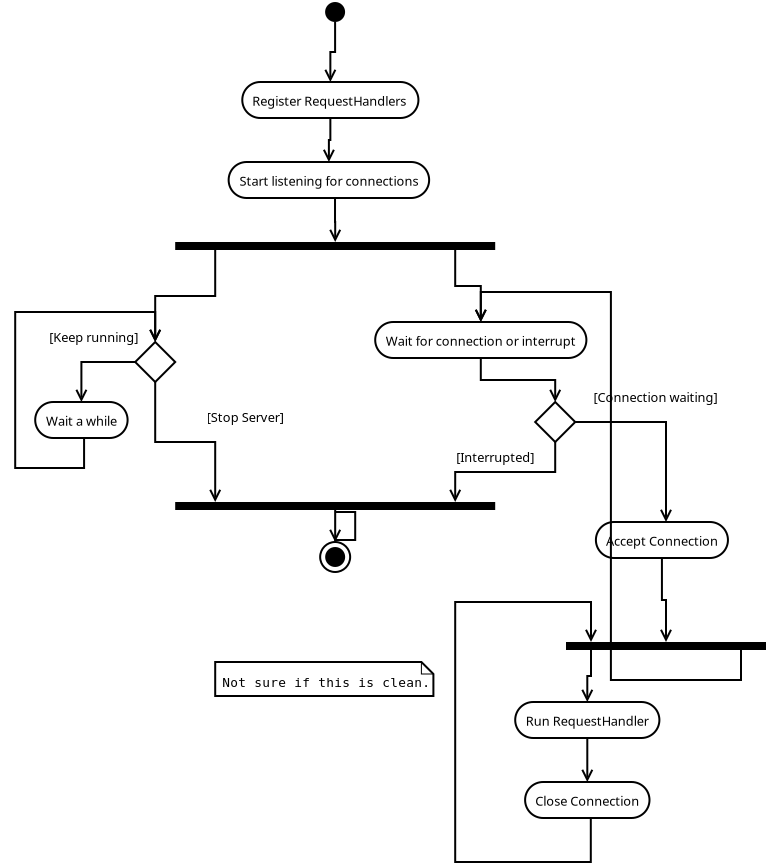 <?xml version="1.0" encoding="UTF-8"?>
<dia:diagram xmlns:dia="http://www.lysator.liu.se/~alla/dia/">
  <dia:layer name="Background" visible="true" active="true">
    <dia:object type="UML - Activity" version="0" id="O0">
      <dia:attribute name="obj_pos">
        <dia:point val="11.354,4"/>
      </dia:attribute>
      <dia:attribute name="obj_bb">
        <dia:rectangle val="11.304,3.95;20.701,5.85"/>
      </dia:attribute>
      <dia:attribute name="meta">
        <dia:composite type="dict"/>
      </dia:attribute>
      <dia:attribute name="elem_corner">
        <dia:point val="11.354,4"/>
      </dia:attribute>
      <dia:attribute name="elem_width">
        <dia:real val="9.297"/>
      </dia:attribute>
      <dia:attribute name="elem_height">
        <dia:real val="1.8"/>
      </dia:attribute>
      <dia:attribute name="line_colour">
        <dia:color val="#000000"/>
      </dia:attribute>
      <dia:attribute name="fill_colour">
        <dia:color val="#ffffff"/>
      </dia:attribute>
      <dia:attribute name="text">
        <dia:composite type="text">
          <dia:attribute name="string">
            <dia:string>#Register RequestHandlers#</dia:string>
          </dia:attribute>
          <dia:attribute name="font">
            <dia:font family="sans" style="0" name="Helvetica"/>
          </dia:attribute>
          <dia:attribute name="height">
            <dia:real val="0.8"/>
          </dia:attribute>
          <dia:attribute name="pos">
            <dia:point val="16.002,5.095"/>
          </dia:attribute>
          <dia:attribute name="color">
            <dia:color val="#000000"/>
          </dia:attribute>
          <dia:attribute name="alignment">
            <dia:enum val="1"/>
          </dia:attribute>
        </dia:composite>
      </dia:attribute>
    </dia:object>
    <dia:object type="UML - State Term" version="0" id="O1">
      <dia:attribute name="obj_pos">
        <dia:point val="15.495,0"/>
      </dia:attribute>
      <dia:attribute name="obj_bb">
        <dia:rectangle val="15.445,-0.05;16.545,1.05"/>
      </dia:attribute>
      <dia:attribute name="meta">
        <dia:composite type="dict"/>
      </dia:attribute>
      <dia:attribute name="elem_corner">
        <dia:point val="15.495,0"/>
      </dia:attribute>
      <dia:attribute name="elem_width">
        <dia:real val="1"/>
      </dia:attribute>
      <dia:attribute name="elem_height">
        <dia:real val="1"/>
      </dia:attribute>
      <dia:attribute name="line_colour">
        <dia:color val="#000000"/>
      </dia:attribute>
      <dia:attribute name="fill_colour">
        <dia:color val="#ffffff"/>
      </dia:attribute>
      <dia:attribute name="is_final">
        <dia:boolean val="false"/>
      </dia:attribute>
    </dia:object>
    <dia:object type="UML - Transition" version="2" id="O2">
      <dia:attribute name="obj_pos">
        <dia:point val="15.995,1"/>
      </dia:attribute>
      <dia:attribute name="obj_bb">
        <dia:rectangle val="15.249,0.4;16.502,4.05"/>
      </dia:attribute>
      <dia:attribute name="meta">
        <dia:composite type="dict"/>
      </dia:attribute>
      <dia:attribute name="orth_points">
        <dia:point val="15.995,1"/>
        <dia:point val="15.995,2.5"/>
        <dia:point val="16.002,2.5"/>
        <dia:point val="16.002,4"/>
      </dia:attribute>
      <dia:attribute name="orth_orient">
        <dia:enum val="1"/>
        <dia:enum val="0"/>
        <dia:enum val="1"/>
      </dia:attribute>
      <dia:attribute name="orth_autoroute">
        <dia:boolean val="true"/>
      </dia:attribute>
      <dia:attribute name="text_colour">
        <dia:color val="#000000"/>
      </dia:attribute>
      <dia:attribute name="line_colour">
        <dia:color val="#000000"/>
      </dia:attribute>
      <dia:attribute name="trigger">
        <dia:string>##</dia:string>
      </dia:attribute>
      <dia:attribute name="action">
        <dia:string>##</dia:string>
      </dia:attribute>
      <dia:attribute name="guard">
        <dia:string>##</dia:string>
      </dia:attribute>
      <dia:attribute name="trigger_text_pos">
        <dia:point val="15.499,1"/>
      </dia:attribute>
      <dia:attribute name="guard_text_pos">
        <dia:point val="15.499,2"/>
      </dia:attribute>
      <dia:attribute name="direction_inverted">
        <dia:boolean val="false"/>
      </dia:attribute>
      <dia:connections>
        <dia:connection handle="0" to="O1" connection="6"/>
        <dia:connection handle="1" to="O0" connection="1"/>
      </dia:connections>
    </dia:object>
    <dia:object type="UML - Activity" version="0" id="O3">
      <dia:attribute name="obj_pos">
        <dia:point val="10.672,8"/>
      </dia:attribute>
      <dia:attribute name="obj_bb">
        <dia:rectangle val="10.622,7.95;21.359,9.85"/>
      </dia:attribute>
      <dia:attribute name="meta">
        <dia:composite type="dict"/>
      </dia:attribute>
      <dia:attribute name="elem_corner">
        <dia:point val="10.672,8"/>
      </dia:attribute>
      <dia:attribute name="elem_width">
        <dia:real val="10.637"/>
      </dia:attribute>
      <dia:attribute name="elem_height">
        <dia:real val="1.8"/>
      </dia:attribute>
      <dia:attribute name="line_colour">
        <dia:color val="#000000"/>
      </dia:attribute>
      <dia:attribute name="fill_colour">
        <dia:color val="#ffffff"/>
      </dia:attribute>
      <dia:attribute name="text">
        <dia:composite type="text">
          <dia:attribute name="string">
            <dia:string>#Start listening for connections#</dia:string>
          </dia:attribute>
          <dia:attribute name="font">
            <dia:font family="sans" style="0" name="Helvetica"/>
          </dia:attribute>
          <dia:attribute name="height">
            <dia:real val="0.8"/>
          </dia:attribute>
          <dia:attribute name="pos">
            <dia:point val="15.991,9.095"/>
          </dia:attribute>
          <dia:attribute name="color">
            <dia:color val="#000000"/>
          </dia:attribute>
          <dia:attribute name="alignment">
            <dia:enum val="1"/>
          </dia:attribute>
        </dia:composite>
      </dia:attribute>
    </dia:object>
    <dia:object type="UML - Activity" version="0" id="O4">
      <dia:attribute name="obj_pos">
        <dia:point val="18,16"/>
      </dia:attribute>
      <dia:attribute name="obj_bb">
        <dia:rectangle val="17.95,15.95;29.14,17.85"/>
      </dia:attribute>
      <dia:attribute name="meta">
        <dia:composite type="dict"/>
      </dia:attribute>
      <dia:attribute name="elem_corner">
        <dia:point val="18,16"/>
      </dia:attribute>
      <dia:attribute name="elem_width">
        <dia:real val="11.09"/>
      </dia:attribute>
      <dia:attribute name="elem_height">
        <dia:real val="1.8"/>
      </dia:attribute>
      <dia:attribute name="line_colour">
        <dia:color val="#000000"/>
      </dia:attribute>
      <dia:attribute name="fill_colour">
        <dia:color val="#ffffff"/>
      </dia:attribute>
      <dia:attribute name="text">
        <dia:composite type="text">
          <dia:attribute name="string">
            <dia:string>#Wait for connection or interrupt#</dia:string>
          </dia:attribute>
          <dia:attribute name="font">
            <dia:font family="sans" style="0" name="Helvetica"/>
          </dia:attribute>
          <dia:attribute name="height">
            <dia:real val="0.8"/>
          </dia:attribute>
          <dia:attribute name="pos">
            <dia:point val="23.545,17.095"/>
          </dia:attribute>
          <dia:attribute name="color">
            <dia:color val="#000000"/>
          </dia:attribute>
          <dia:attribute name="alignment">
            <dia:enum val="1"/>
          </dia:attribute>
        </dia:composite>
      </dia:attribute>
    </dia:object>
    <dia:object type="UML - Fork" version="0" id="O5">
      <dia:attribute name="obj_pos">
        <dia:point val="8,12"/>
      </dia:attribute>
      <dia:attribute name="obj_bb">
        <dia:rectangle val="8,12;24,12.4"/>
      </dia:attribute>
      <dia:attribute name="meta">
        <dia:composite type="dict"/>
      </dia:attribute>
      <dia:attribute name="elem_corner">
        <dia:point val="8,12"/>
      </dia:attribute>
      <dia:attribute name="elem_width">
        <dia:real val="16"/>
      </dia:attribute>
      <dia:attribute name="elem_height">
        <dia:real val="0.4"/>
      </dia:attribute>
      <dia:attribute name="fill_colour">
        <dia:color val="#000000"/>
      </dia:attribute>
    </dia:object>
    <dia:object type="UML - Transition" version="2" id="O6">
      <dia:attribute name="obj_pos">
        <dia:point val="15.991,9.8"/>
      </dia:attribute>
      <dia:attribute name="obj_bb">
        <dia:rectangle val="15.086,8.9;16.5,12.05"/>
      </dia:attribute>
      <dia:attribute name="meta">
        <dia:composite type="dict"/>
      </dia:attribute>
      <dia:attribute name="orth_points">
        <dia:point val="15.991,9.8"/>
        <dia:point val="15.991,11"/>
        <dia:point val="16,11"/>
        <dia:point val="16,12"/>
      </dia:attribute>
      <dia:attribute name="orth_orient">
        <dia:enum val="1"/>
        <dia:enum val="0"/>
        <dia:enum val="1"/>
      </dia:attribute>
      <dia:attribute name="orth_autoroute">
        <dia:boolean val="false"/>
      </dia:attribute>
      <dia:attribute name="text_colour">
        <dia:color val="#000000"/>
      </dia:attribute>
      <dia:attribute name="line_colour">
        <dia:color val="#000000"/>
      </dia:attribute>
      <dia:attribute name="trigger">
        <dia:string>##</dia:string>
      </dia:attribute>
      <dia:attribute name="action">
        <dia:string>##</dia:string>
      </dia:attribute>
      <dia:attribute name="guard">
        <dia:string>##</dia:string>
      </dia:attribute>
      <dia:attribute name="trigger_text_pos">
        <dia:point val="15.495,9.5"/>
      </dia:attribute>
      <dia:attribute name="guard_text_pos">
        <dia:point val="15.336,11.1"/>
      </dia:attribute>
      <dia:attribute name="direction_inverted">
        <dia:boolean val="false"/>
      </dia:attribute>
      <dia:connections>
        <dia:connection handle="0" to="O3" connection="6"/>
        <dia:connection handle="1" to="O5" connection="1"/>
      </dia:connections>
    </dia:object>
    <dia:object type="UML - Branch" version="0" id="O7">
      <dia:attribute name="obj_pos">
        <dia:point val="6,17"/>
      </dia:attribute>
      <dia:attribute name="obj_bb">
        <dia:rectangle val="5.929,16.929;8.071,19.071"/>
      </dia:attribute>
      <dia:attribute name="meta">
        <dia:composite type="dict"/>
      </dia:attribute>
      <dia:attribute name="elem_corner">
        <dia:point val="6,17"/>
      </dia:attribute>
      <dia:attribute name="elem_width">
        <dia:real val="2"/>
      </dia:attribute>
      <dia:attribute name="elem_height">
        <dia:real val="2"/>
      </dia:attribute>
      <dia:attribute name="line_colour">
        <dia:color val="#000000"/>
      </dia:attribute>
      <dia:attribute name="fill_colour">
        <dia:color val="#ffffff"/>
      </dia:attribute>
    </dia:object>
    <dia:object type="UML - Transition" version="2" id="O8">
      <dia:attribute name="obj_pos">
        <dia:point val="10,12.4"/>
      </dia:attribute>
      <dia:attribute name="obj_bb">
        <dia:rectangle val="6.5,12.306;10.5,17.05"/>
      </dia:attribute>
      <dia:attribute name="meta">
        <dia:composite type="dict"/>
      </dia:attribute>
      <dia:attribute name="orth_points">
        <dia:point val="10,12.4"/>
        <dia:point val="10,14.406"/>
        <dia:point val="7,14.406"/>
        <dia:point val="7,17"/>
      </dia:attribute>
      <dia:attribute name="orth_orient">
        <dia:enum val="1"/>
        <dia:enum val="0"/>
        <dia:enum val="1"/>
      </dia:attribute>
      <dia:attribute name="orth_autoroute">
        <dia:boolean val="true"/>
      </dia:attribute>
      <dia:attribute name="text_colour">
        <dia:color val="#000000"/>
      </dia:attribute>
      <dia:attribute name="line_colour">
        <dia:color val="#000000"/>
      </dia:attribute>
      <dia:attribute name="trigger">
        <dia:string>##</dia:string>
      </dia:attribute>
      <dia:attribute name="action">
        <dia:string>##</dia:string>
      </dia:attribute>
      <dia:attribute name="guard">
        <dia:string>##</dia:string>
      </dia:attribute>
      <dia:attribute name="trigger_text_pos">
        <dia:point val="8,12.906"/>
      </dia:attribute>
      <dia:attribute name="guard_text_pos">
        <dia:point val="8,13.906"/>
      </dia:attribute>
      <dia:attribute name="direction_inverted">
        <dia:boolean val="false"/>
      </dia:attribute>
      <dia:connections>
        <dia:connection handle="0" to="O5" connection="3"/>
        <dia:connection handle="1" to="O7" connection="1"/>
      </dia:connections>
    </dia:object>
    <dia:object type="UML - Transition" version="2" id="O9">
      <dia:attribute name="obj_pos">
        <dia:point val="6,18"/>
      </dia:attribute>
      <dia:attribute name="obj_bb">
        <dia:rectangle val="1.623,16.4;6.378,20.05"/>
      </dia:attribute>
      <dia:attribute name="meta">
        <dia:composite type="dict"/>
      </dia:attribute>
      <dia:attribute name="orth_points">
        <dia:point val="6,18"/>
        <dia:point val="3.444,18"/>
        <dia:point val="3.444,20"/>
      </dia:attribute>
      <dia:attribute name="orth_orient">
        <dia:enum val="0"/>
        <dia:enum val="1"/>
      </dia:attribute>
      <dia:attribute name="orth_autoroute">
        <dia:boolean val="true"/>
      </dia:attribute>
      <dia:attribute name="text_colour">
        <dia:color val="#000000"/>
      </dia:attribute>
      <dia:attribute name="line_colour">
        <dia:color val="#000000"/>
      </dia:attribute>
      <dia:attribute name="trigger">
        <dia:string>##</dia:string>
      </dia:attribute>
      <dia:attribute name="action">
        <dia:string>##</dia:string>
      </dia:attribute>
      <dia:attribute name="guard">
        <dia:string>#Keep running#</dia:string>
      </dia:attribute>
      <dia:attribute name="trigger_text_pos">
        <dia:point val="4,17"/>
      </dia:attribute>
      <dia:attribute name="guard_text_pos">
        <dia:point val="4,17"/>
      </dia:attribute>
      <dia:attribute name="direction_inverted">
        <dia:boolean val="false"/>
      </dia:attribute>
      <dia:connections>
        <dia:connection handle="0" to="O7" connection="0"/>
        <dia:connection handle="1" to="O10" connection="1"/>
      </dia:connections>
    </dia:object>
    <dia:object type="UML - Activity" version="0" id="O10">
      <dia:attribute name="obj_pos">
        <dia:point val="1,20"/>
      </dia:attribute>
      <dia:attribute name="obj_bb">
        <dia:rectangle val="0.95,19.95;5.938,21.85"/>
      </dia:attribute>
      <dia:attribute name="meta">
        <dia:composite type="dict"/>
      </dia:attribute>
      <dia:attribute name="elem_corner">
        <dia:point val="1,20"/>
      </dia:attribute>
      <dia:attribute name="elem_width">
        <dia:real val="4.888"/>
      </dia:attribute>
      <dia:attribute name="elem_height">
        <dia:real val="1.8"/>
      </dia:attribute>
      <dia:attribute name="line_colour">
        <dia:color val="#000000"/>
      </dia:attribute>
      <dia:attribute name="fill_colour">
        <dia:color val="#ffffff"/>
      </dia:attribute>
      <dia:attribute name="text">
        <dia:composite type="text">
          <dia:attribute name="string">
            <dia:string>#Wait a while#</dia:string>
          </dia:attribute>
          <dia:attribute name="font">
            <dia:font family="sans" style="0" name="Helvetica"/>
          </dia:attribute>
          <dia:attribute name="height">
            <dia:real val="0.8"/>
          </dia:attribute>
          <dia:attribute name="pos">
            <dia:point val="3.444,21.095"/>
          </dia:attribute>
          <dia:attribute name="color">
            <dia:color val="#000000"/>
          </dia:attribute>
          <dia:attribute name="alignment">
            <dia:enum val="1"/>
          </dia:attribute>
        </dia:composite>
      </dia:attribute>
    </dia:object>
    <dia:object type="UML - Transition" version="2" id="O11">
      <dia:attribute name="obj_pos">
        <dia:point val="7,19"/>
      </dia:attribute>
      <dia:attribute name="obj_bb">
        <dia:rectangle val="6.5,18.95;13.631,25.05"/>
      </dia:attribute>
      <dia:attribute name="meta">
        <dia:composite type="dict"/>
      </dia:attribute>
      <dia:attribute name="orth_points">
        <dia:point val="7,19"/>
        <dia:point val="7,21.5"/>
        <dia:point val="10,21.5"/>
        <dia:point val="10,25"/>
      </dia:attribute>
      <dia:attribute name="orth_orient">
        <dia:enum val="1"/>
        <dia:enum val="0"/>
        <dia:enum val="1"/>
      </dia:attribute>
      <dia:attribute name="orth_autoroute">
        <dia:boolean val="true"/>
      </dia:attribute>
      <dia:attribute name="text_colour">
        <dia:color val="#000000"/>
      </dia:attribute>
      <dia:attribute name="line_colour">
        <dia:color val="#000000"/>
      </dia:attribute>
      <dia:attribute name="trigger">
        <dia:string>##</dia:string>
      </dia:attribute>
      <dia:attribute name="action">
        <dia:string>##</dia:string>
      </dia:attribute>
      <dia:attribute name="guard">
        <dia:string>#Stop Server#</dia:string>
      </dia:attribute>
      <dia:attribute name="trigger_text_pos">
        <dia:point val="8,20"/>
      </dia:attribute>
      <dia:attribute name="guard_text_pos">
        <dia:point val="11.5,20.5"/>
      </dia:attribute>
      <dia:attribute name="direction_inverted">
        <dia:boolean val="false"/>
      </dia:attribute>
      <dia:connections>
        <dia:connection handle="0" to="O7" connection="3"/>
        <dia:connection handle="1" to="O17" connection="0"/>
      </dia:connections>
    </dia:object>
    <dia:object type="UML - Transition" version="2" id="O12">
      <dia:attribute name="obj_pos">
        <dia:point val="3.444,21.8"/>
      </dia:attribute>
      <dia:attribute name="obj_bb">
        <dia:rectangle val="-0.75,15.45;7.5,23.35"/>
      </dia:attribute>
      <dia:attribute name="meta">
        <dia:composite type="dict"/>
      </dia:attribute>
      <dia:attribute name="orth_points">
        <dia:point val="3.444,21.8"/>
        <dia:point val="3.444,23.3"/>
        <dia:point val="0,23.3"/>
        <dia:point val="0,15.5"/>
        <dia:point val="7,15.5"/>
        <dia:point val="7,17"/>
      </dia:attribute>
      <dia:attribute name="orth_orient">
        <dia:enum val="1"/>
        <dia:enum val="0"/>
        <dia:enum val="1"/>
        <dia:enum val="0"/>
        <dia:enum val="1"/>
      </dia:attribute>
      <dia:attribute name="orth_autoroute">
        <dia:boolean val="false"/>
      </dia:attribute>
      <dia:attribute name="text_colour">
        <dia:color val="#000000"/>
      </dia:attribute>
      <dia:attribute name="line_colour">
        <dia:color val="#000000"/>
      </dia:attribute>
      <dia:attribute name="trigger">
        <dia:string>##</dia:string>
      </dia:attribute>
      <dia:attribute name="action">
        <dia:string>##</dia:string>
      </dia:attribute>
      <dia:attribute name="guard">
        <dia:string>##</dia:string>
      </dia:attribute>
      <dia:attribute name="trigger_text_pos">
        <dia:point val="-0.5,17.9"/>
      </dia:attribute>
      <dia:attribute name="guard_text_pos">
        <dia:point val="-0.5,18.9"/>
      </dia:attribute>
      <dia:attribute name="direction_inverted">
        <dia:boolean val="false"/>
      </dia:attribute>
      <dia:connections>
        <dia:connection handle="0" to="O10" connection="6"/>
        <dia:connection handle="1" to="O7" connection="1"/>
      </dia:connections>
    </dia:object>
    <dia:object type="UML - Transition" version="2" id="O13">
      <dia:attribute name="obj_pos">
        <dia:point val="22,12.4"/>
      </dia:attribute>
      <dia:attribute name="obj_bb">
        <dia:rectangle val="21.5,12.35;24.045,16.05"/>
      </dia:attribute>
      <dia:attribute name="meta">
        <dia:composite type="dict"/>
      </dia:attribute>
      <dia:attribute name="orth_points">
        <dia:point val="22,12.4"/>
        <dia:point val="22,14.477"/>
        <dia:point val="23.545,14.477"/>
        <dia:point val="23.545,16"/>
      </dia:attribute>
      <dia:attribute name="orth_orient">
        <dia:enum val="1"/>
        <dia:enum val="0"/>
        <dia:enum val="1"/>
      </dia:attribute>
      <dia:attribute name="orth_autoroute">
        <dia:boolean val="true"/>
      </dia:attribute>
      <dia:attribute name="text_colour">
        <dia:color val="#000000"/>
      </dia:attribute>
      <dia:attribute name="line_colour">
        <dia:color val="#000000"/>
      </dia:attribute>
      <dia:attribute name="trigger">
        <dia:string>##</dia:string>
      </dia:attribute>
      <dia:attribute name="action">
        <dia:string>##</dia:string>
      </dia:attribute>
      <dia:attribute name="guard">
        <dia:string>##</dia:string>
      </dia:attribute>
      <dia:attribute name="trigger_text_pos">
        <dia:point val="22.273,12.977"/>
      </dia:attribute>
      <dia:attribute name="guard_text_pos">
        <dia:point val="22.273,13.977"/>
      </dia:attribute>
      <dia:attribute name="direction_inverted">
        <dia:boolean val="false"/>
      </dia:attribute>
      <dia:connections>
        <dia:connection handle="0" to="O5" connection="5"/>
        <dia:connection handle="1" to="O4" connection="1"/>
      </dia:connections>
    </dia:object>
    <dia:object type="UML - Branch" version="0" id="O14">
      <dia:attribute name="obj_pos">
        <dia:point val="26,20"/>
      </dia:attribute>
      <dia:attribute name="obj_bb">
        <dia:rectangle val="25.929,19.929;28.071,22.071"/>
      </dia:attribute>
      <dia:attribute name="meta">
        <dia:composite type="dict"/>
      </dia:attribute>
      <dia:attribute name="elem_corner">
        <dia:point val="26,20"/>
      </dia:attribute>
      <dia:attribute name="elem_width">
        <dia:real val="2"/>
      </dia:attribute>
      <dia:attribute name="elem_height">
        <dia:real val="2"/>
      </dia:attribute>
      <dia:attribute name="line_colour">
        <dia:color val="#000000"/>
      </dia:attribute>
      <dia:attribute name="fill_colour">
        <dia:color val="#ffffff"/>
      </dia:attribute>
    </dia:object>
    <dia:object type="UML - Transition" version="2" id="O15">
      <dia:attribute name="obj_pos">
        <dia:point val="23.545,17.8"/>
      </dia:attribute>
      <dia:attribute name="obj_bb">
        <dia:rectangle val="23.045,16.8;27.5,20.05"/>
      </dia:attribute>
      <dia:attribute name="meta">
        <dia:composite type="dict"/>
      </dia:attribute>
      <dia:attribute name="orth_points">
        <dia:point val="23.545,17.8"/>
        <dia:point val="23.545,18.9"/>
        <dia:point val="27,18.9"/>
        <dia:point val="27,20"/>
      </dia:attribute>
      <dia:attribute name="orth_orient">
        <dia:enum val="1"/>
        <dia:enum val="0"/>
        <dia:enum val="1"/>
      </dia:attribute>
      <dia:attribute name="orth_autoroute">
        <dia:boolean val="true"/>
      </dia:attribute>
      <dia:attribute name="text_colour">
        <dia:color val="#000000"/>
      </dia:attribute>
      <dia:attribute name="line_colour">
        <dia:color val="#000000"/>
      </dia:attribute>
      <dia:attribute name="trigger">
        <dia:string>##</dia:string>
      </dia:attribute>
      <dia:attribute name="action">
        <dia:string>##</dia:string>
      </dia:attribute>
      <dia:attribute name="guard">
        <dia:string>##</dia:string>
      </dia:attribute>
      <dia:attribute name="trigger_text_pos">
        <dia:point val="24.773,17.4"/>
      </dia:attribute>
      <dia:attribute name="guard_text_pos">
        <dia:point val="24.773,18.4"/>
      </dia:attribute>
      <dia:attribute name="direction_inverted">
        <dia:boolean val="false"/>
      </dia:attribute>
      <dia:connections>
        <dia:connection handle="0" to="O4" connection="6"/>
        <dia:connection handle="1" to="O14" connection="1"/>
      </dia:connections>
    </dia:object>
    <dia:object type="UML - State Term" version="0" id="O16">
      <dia:attribute name="obj_pos">
        <dia:point val="15.248,27"/>
      </dia:attribute>
      <dia:attribute name="obj_bb">
        <dia:rectangle val="15.197,26.95;16.797,28.55"/>
      </dia:attribute>
      <dia:attribute name="meta">
        <dia:composite type="dict"/>
      </dia:attribute>
      <dia:attribute name="elem_corner">
        <dia:point val="15.248,27"/>
      </dia:attribute>
      <dia:attribute name="elem_width">
        <dia:real val="1.5"/>
      </dia:attribute>
      <dia:attribute name="elem_height">
        <dia:real val="1.5"/>
      </dia:attribute>
      <dia:attribute name="line_colour">
        <dia:color val="#000000"/>
      </dia:attribute>
      <dia:attribute name="fill_colour">
        <dia:color val="#ffffff"/>
      </dia:attribute>
      <dia:attribute name="is_final">
        <dia:boolean val="true"/>
      </dia:attribute>
    </dia:object>
    <dia:object type="UML - Fork" version="0" id="O17">
      <dia:attribute name="obj_pos">
        <dia:point val="8,25"/>
      </dia:attribute>
      <dia:attribute name="obj_bb">
        <dia:rectangle val="8,25;24,25.4"/>
      </dia:attribute>
      <dia:attribute name="meta">
        <dia:composite type="dict"/>
      </dia:attribute>
      <dia:attribute name="elem_corner">
        <dia:point val="8,25"/>
      </dia:attribute>
      <dia:attribute name="elem_width">
        <dia:real val="16"/>
      </dia:attribute>
      <dia:attribute name="elem_height">
        <dia:real val="0.4"/>
      </dia:attribute>
      <dia:attribute name="fill_colour">
        <dia:color val="#000000"/>
      </dia:attribute>
    </dia:object>
    <dia:object type="UML - Transition" version="2" id="O18">
      <dia:attribute name="obj_pos">
        <dia:point val="16,25.4"/>
      </dia:attribute>
      <dia:attribute name="obj_bb">
        <dia:rectangle val="15.249,23.408;16.5,27.05"/>
      </dia:attribute>
      <dia:attribute name="meta">
        <dia:composite type="dict"/>
      </dia:attribute>
      <dia:attribute name="orth_points">
        <dia:point val="16,25.4"/>
        <dia:point val="16,25.508"/>
        <dia:point val="15.998,25.508"/>
        <dia:point val="15.998,27"/>
      </dia:attribute>
      <dia:attribute name="orth_orient">
        <dia:enum val="1"/>
        <dia:enum val="0"/>
        <dia:enum val="1"/>
      </dia:attribute>
      <dia:attribute name="orth_autoroute">
        <dia:boolean val="true"/>
      </dia:attribute>
      <dia:attribute name="text_colour">
        <dia:color val="#000000"/>
      </dia:attribute>
      <dia:attribute name="line_colour">
        <dia:color val="#000000"/>
      </dia:attribute>
      <dia:attribute name="trigger">
        <dia:string>##</dia:string>
      </dia:attribute>
      <dia:attribute name="action">
        <dia:string>##</dia:string>
      </dia:attribute>
      <dia:attribute name="guard">
        <dia:string>##</dia:string>
      </dia:attribute>
      <dia:attribute name="trigger_text_pos">
        <dia:point val="15.499,24.008"/>
      </dia:attribute>
      <dia:attribute name="guard_text_pos">
        <dia:point val="15.499,25.008"/>
      </dia:attribute>
      <dia:attribute name="direction_inverted">
        <dia:boolean val="false"/>
      </dia:attribute>
      <dia:connections>
        <dia:connection handle="0" to="O17" connection="4"/>
        <dia:connection handle="1" to="O16" connection="1"/>
      </dia:connections>
    </dia:object>
    <dia:object type="UML - Transition" version="2" id="O19">
      <dia:attribute name="obj_pos">
        <dia:point val="27,22"/>
      </dia:attribute>
      <dia:attribute name="obj_bb">
        <dia:rectangle val="21.5,21.4;27.5,25.05"/>
      </dia:attribute>
      <dia:attribute name="meta">
        <dia:composite type="dict"/>
      </dia:attribute>
      <dia:attribute name="orth_points">
        <dia:point val="27,22"/>
        <dia:point val="27,23.5"/>
        <dia:point val="22,23.5"/>
        <dia:point val="22,25"/>
      </dia:attribute>
      <dia:attribute name="orth_orient">
        <dia:enum val="1"/>
        <dia:enum val="0"/>
        <dia:enum val="1"/>
      </dia:attribute>
      <dia:attribute name="orth_autoroute">
        <dia:boolean val="true"/>
      </dia:attribute>
      <dia:attribute name="text_colour">
        <dia:color val="#000000"/>
      </dia:attribute>
      <dia:attribute name="line_colour">
        <dia:color val="#000000"/>
      </dia:attribute>
      <dia:attribute name="trigger">
        <dia:string>##</dia:string>
      </dia:attribute>
      <dia:attribute name="action">
        <dia:string>##</dia:string>
      </dia:attribute>
      <dia:attribute name="guard">
        <dia:string>#Interrupted#</dia:string>
      </dia:attribute>
      <dia:attribute name="trigger_text_pos">
        <dia:point val="24,22"/>
      </dia:attribute>
      <dia:attribute name="guard_text_pos">
        <dia:point val="24,23"/>
      </dia:attribute>
      <dia:attribute name="direction_inverted">
        <dia:boolean val="false"/>
      </dia:attribute>
      <dia:connections>
        <dia:connection handle="0" to="O14" connection="3"/>
        <dia:connection handle="1" to="O17" connection="2"/>
      </dia:connections>
    </dia:object>
    <dia:object type="UML - Fork" version="0" id="O20">
      <dia:attribute name="obj_pos">
        <dia:point val="27.54,32"/>
      </dia:attribute>
      <dia:attribute name="obj_bb">
        <dia:rectangle val="27.54,32;37.54,32.4"/>
      </dia:attribute>
      <dia:attribute name="meta">
        <dia:composite type="dict"/>
      </dia:attribute>
      <dia:attribute name="elem_corner">
        <dia:point val="27.54,32"/>
      </dia:attribute>
      <dia:attribute name="elem_width">
        <dia:real val="10"/>
      </dia:attribute>
      <dia:attribute name="elem_height">
        <dia:real val="0.4"/>
      </dia:attribute>
      <dia:attribute name="fill_colour">
        <dia:color val="#000000"/>
      </dia:attribute>
    </dia:object>
    <dia:object type="UML - Transition" version="2" id="O21">
      <dia:attribute name="obj_pos">
        <dia:point val="28,21"/>
      </dia:attribute>
      <dia:attribute name="obj_bb">
        <dia:rectangle val="27.95,18.9;35.346,26.05"/>
      </dia:attribute>
      <dia:attribute name="meta">
        <dia:composite type="dict"/>
      </dia:attribute>
      <dia:attribute name="orth_points">
        <dia:point val="28,21"/>
        <dia:point val="32.54,21"/>
        <dia:point val="32.54,26"/>
      </dia:attribute>
      <dia:attribute name="orth_orient">
        <dia:enum val="0"/>
        <dia:enum val="1"/>
      </dia:attribute>
      <dia:attribute name="orth_autoroute">
        <dia:boolean val="false"/>
      </dia:attribute>
      <dia:attribute name="text_colour">
        <dia:color val="#000000"/>
      </dia:attribute>
      <dia:attribute name="line_colour">
        <dia:color val="#000000"/>
      </dia:attribute>
      <dia:attribute name="trigger">
        <dia:string>##</dia:string>
      </dia:attribute>
      <dia:attribute name="action">
        <dia:string>##</dia:string>
      </dia:attribute>
      <dia:attribute name="guard">
        <dia:string>#Connection waiting#</dia:string>
      </dia:attribute>
      <dia:attribute name="trigger_text_pos">
        <dia:point val="31.27,19.5"/>
      </dia:attribute>
      <dia:attribute name="guard_text_pos">
        <dia:point val="32.018,20"/>
      </dia:attribute>
      <dia:attribute name="direction_inverted">
        <dia:boolean val="false"/>
      </dia:attribute>
      <dia:connections>
        <dia:connection handle="0" to="O14" connection="2"/>
        <dia:connection handle="1" to="O23" connection="1"/>
      </dia:connections>
    </dia:object>
    <dia:object type="UML - Transition" version="2" id="O22">
      <dia:attribute name="obj_pos">
        <dia:point val="16.002,5.8"/>
      </dia:attribute>
      <dia:attribute name="obj_bb">
        <dia:rectangle val="15.246,4.8;16.502,8.05"/>
      </dia:attribute>
      <dia:attribute name="meta">
        <dia:composite type="dict"/>
      </dia:attribute>
      <dia:attribute name="orth_points">
        <dia:point val="16.002,5.8"/>
        <dia:point val="16.002,6.9"/>
        <dia:point val="15.991,6.9"/>
        <dia:point val="15.991,8"/>
      </dia:attribute>
      <dia:attribute name="orth_orient">
        <dia:enum val="1"/>
        <dia:enum val="0"/>
        <dia:enum val="1"/>
      </dia:attribute>
      <dia:attribute name="orth_autoroute">
        <dia:boolean val="true"/>
      </dia:attribute>
      <dia:attribute name="text_colour">
        <dia:color val="#000000"/>
      </dia:attribute>
      <dia:attribute name="line_colour">
        <dia:color val="#000000"/>
      </dia:attribute>
      <dia:attribute name="trigger">
        <dia:string>##</dia:string>
      </dia:attribute>
      <dia:attribute name="action">
        <dia:string>##</dia:string>
      </dia:attribute>
      <dia:attribute name="guard">
        <dia:string>##</dia:string>
      </dia:attribute>
      <dia:attribute name="trigger_text_pos">
        <dia:point val="15.496,5.4"/>
      </dia:attribute>
      <dia:attribute name="guard_text_pos">
        <dia:point val="15.496,6.4"/>
      </dia:attribute>
      <dia:attribute name="direction_inverted">
        <dia:boolean val="false"/>
      </dia:attribute>
      <dia:connections>
        <dia:connection handle="0" to="O0" connection="6"/>
        <dia:connection handle="1" to="O3" connection="1"/>
      </dia:connections>
    </dia:object>
    <dia:object type="UML - Activity" version="0" id="O23">
      <dia:attribute name="obj_pos">
        <dia:point val="29.035,26"/>
      </dia:attribute>
      <dia:attribute name="obj_bb">
        <dia:rectangle val="28.985,25.95;36.095,27.85"/>
      </dia:attribute>
      <dia:attribute name="meta">
        <dia:composite type="dict"/>
      </dia:attribute>
      <dia:attribute name="elem_corner">
        <dia:point val="29.035,26"/>
      </dia:attribute>
      <dia:attribute name="elem_width">
        <dia:real val="7.01"/>
      </dia:attribute>
      <dia:attribute name="elem_height">
        <dia:real val="1.8"/>
      </dia:attribute>
      <dia:attribute name="line_colour">
        <dia:color val="#000000"/>
      </dia:attribute>
      <dia:attribute name="fill_colour">
        <dia:color val="#ffffff"/>
      </dia:attribute>
      <dia:attribute name="text">
        <dia:composite type="text">
          <dia:attribute name="string">
            <dia:string>#Accept Connection#</dia:string>
          </dia:attribute>
          <dia:attribute name="font">
            <dia:font family="sans" style="0" name="Helvetica"/>
          </dia:attribute>
          <dia:attribute name="height">
            <dia:real val="0.8"/>
          </dia:attribute>
          <dia:attribute name="pos">
            <dia:point val="32.54,27.095"/>
          </dia:attribute>
          <dia:attribute name="color">
            <dia:color val="#000000"/>
          </dia:attribute>
          <dia:attribute name="alignment">
            <dia:enum val="1"/>
          </dia:attribute>
        </dia:composite>
      </dia:attribute>
    </dia:object>
    <dia:object type="UML - Transition" version="2" id="O24">
      <dia:attribute name="obj_pos">
        <dia:point val="32.54,27.8"/>
      </dia:attribute>
      <dia:attribute name="obj_bb">
        <dia:rectangle val="31.79,27.75;33.04,32.05"/>
      </dia:attribute>
      <dia:attribute name="meta">
        <dia:composite type="dict"/>
      </dia:attribute>
      <dia:attribute name="orth_points">
        <dia:point val="32.54,27.8"/>
        <dia:point val="32.54,29.9"/>
        <dia:point val="32.54,29.9"/>
        <dia:point val="32.54,32"/>
      </dia:attribute>
      <dia:attribute name="orth_orient">
        <dia:enum val="1"/>
        <dia:enum val="0"/>
        <dia:enum val="1"/>
      </dia:attribute>
      <dia:attribute name="orth_autoroute">
        <dia:boolean val="true"/>
      </dia:attribute>
      <dia:attribute name="text_colour">
        <dia:color val="#000000"/>
      </dia:attribute>
      <dia:attribute name="line_colour">
        <dia:color val="#000000"/>
      </dia:attribute>
      <dia:attribute name="trigger">
        <dia:string>##</dia:string>
      </dia:attribute>
      <dia:attribute name="action">
        <dia:string>##</dia:string>
      </dia:attribute>
      <dia:attribute name="guard">
        <dia:string>##</dia:string>
      </dia:attribute>
      <dia:attribute name="trigger_text_pos">
        <dia:point val="32.04,28.4"/>
      </dia:attribute>
      <dia:attribute name="guard_text_pos">
        <dia:point val="32.04,29.4"/>
      </dia:attribute>
      <dia:attribute name="direction_inverted">
        <dia:boolean val="false"/>
      </dia:attribute>
      <dia:connections>
        <dia:connection handle="0" to="O23" connection="6"/>
        <dia:connection handle="1" to="O20" connection="1"/>
      </dia:connections>
    </dia:object>
    <dia:object type="UML - Transition" version="2" id="O25">
      <dia:attribute name="obj_pos">
        <dia:point val="36.29,32.4"/>
      </dia:attribute>
      <dia:attribute name="obj_bb">
        <dia:rectangle val="23.045,13.95;41.05,33.442"/>
      </dia:attribute>
      <dia:attribute name="meta">
        <dia:composite type="dict"/>
      </dia:attribute>
      <dia:attribute name="orth_points">
        <dia:point val="36.29,32.4"/>
        <dia:point val="36.29,33.392"/>
        <dia:point val="41,33.392"/>
        <dia:point val="41,14"/>
        <dia:point val="23.545,14"/>
        <dia:point val="23.545,16"/>
      </dia:attribute>
      <dia:attribute name="orth_orient">
        <dia:enum val="1"/>
        <dia:enum val="0"/>
        <dia:enum val="1"/>
        <dia:enum val="0"/>
        <dia:enum val="1"/>
      </dia:attribute>
      <dia:attribute name="orth_autoroute">
        <dia:boolean val="true"/>
      </dia:attribute>
      <dia:attribute name="text_colour">
        <dia:color val="#000000"/>
      </dia:attribute>
      <dia:attribute name="line_colour">
        <dia:color val="#000000"/>
      </dia:attribute>
      <dia:attribute name="trigger">
        <dia:string>##</dia:string>
      </dia:attribute>
      <dia:attribute name="action">
        <dia:string>##</dia:string>
      </dia:attribute>
      <dia:attribute name="guard">
        <dia:string>##</dia:string>
      </dia:attribute>
      <dia:attribute name="trigger_text_pos">
        <dia:point val="38.375,31.892"/>
      </dia:attribute>
      <dia:attribute name="guard_text_pos">
        <dia:point val="38.375,32.892"/>
      </dia:attribute>
      <dia:attribute name="direction_inverted">
        <dia:boolean val="false"/>
      </dia:attribute>
      <dia:connections>
        <dia:connection handle="0" to="O20" connection="5"/>
        <dia:connection handle="1" to="O4" connection="1"/>
      </dia:connections>
    </dia:object>
    <dia:object type="UML - Activity" version="0" id="O26">
      <dia:attribute name="obj_pos">
        <dia:point val="25,35"/>
      </dia:attribute>
      <dia:attribute name="obj_bb">
        <dia:rectangle val="24.95,34.95;32.605,36.85"/>
      </dia:attribute>
      <dia:attribute name="meta">
        <dia:composite type="dict"/>
      </dia:attribute>
      <dia:attribute name="elem_corner">
        <dia:point val="25,35"/>
      </dia:attribute>
      <dia:attribute name="elem_width">
        <dia:real val="7.555"/>
      </dia:attribute>
      <dia:attribute name="elem_height">
        <dia:real val="1.8"/>
      </dia:attribute>
      <dia:attribute name="line_colour">
        <dia:color val="#000000"/>
      </dia:attribute>
      <dia:attribute name="fill_colour">
        <dia:color val="#ffffff"/>
      </dia:attribute>
      <dia:attribute name="text">
        <dia:composite type="text">
          <dia:attribute name="string">
            <dia:string>#Run RequestHandler#</dia:string>
          </dia:attribute>
          <dia:attribute name="font">
            <dia:font family="sans" style="0" name="Helvetica"/>
          </dia:attribute>
          <dia:attribute name="height">
            <dia:real val="0.8"/>
          </dia:attribute>
          <dia:attribute name="pos">
            <dia:point val="28.777,36.095"/>
          </dia:attribute>
          <dia:attribute name="color">
            <dia:color val="#000000"/>
          </dia:attribute>
          <dia:attribute name="alignment">
            <dia:enum val="1"/>
          </dia:attribute>
        </dia:composite>
      </dia:attribute>
    </dia:object>
    <dia:object type="UML - Transition" version="2" id="O27">
      <dia:attribute name="obj_pos">
        <dia:point val="28.79,32.4"/>
      </dia:attribute>
      <dia:attribute name="obj_bb">
        <dia:rectangle val="28.034,31.292;29.29,35.05"/>
      </dia:attribute>
      <dia:attribute name="meta">
        <dia:composite type="dict"/>
      </dia:attribute>
      <dia:attribute name="orth_points">
        <dia:point val="28.79,32.4"/>
        <dia:point val="28.79,33.392"/>
        <dia:point val="28.777,33.392"/>
        <dia:point val="28.777,35"/>
      </dia:attribute>
      <dia:attribute name="orth_orient">
        <dia:enum val="1"/>
        <dia:enum val="0"/>
        <dia:enum val="1"/>
      </dia:attribute>
      <dia:attribute name="orth_autoroute">
        <dia:boolean val="true"/>
      </dia:attribute>
      <dia:attribute name="text_colour">
        <dia:color val="#000000"/>
      </dia:attribute>
      <dia:attribute name="line_colour">
        <dia:color val="#000000"/>
      </dia:attribute>
      <dia:attribute name="trigger">
        <dia:string>##</dia:string>
      </dia:attribute>
      <dia:attribute name="action">
        <dia:string>##</dia:string>
      </dia:attribute>
      <dia:attribute name="guard">
        <dia:string>##</dia:string>
      </dia:attribute>
      <dia:attribute name="trigger_text_pos">
        <dia:point val="28.284,31.892"/>
      </dia:attribute>
      <dia:attribute name="guard_text_pos">
        <dia:point val="28.284,32.892"/>
      </dia:attribute>
      <dia:attribute name="direction_inverted">
        <dia:boolean val="false"/>
      </dia:attribute>
      <dia:connections>
        <dia:connection handle="0" to="O20" connection="3"/>
        <dia:connection handle="1" to="O26" connection="1"/>
      </dia:connections>
    </dia:object>
    <dia:object type="UML - Transition" version="2" id="O28">
      <dia:attribute name="obj_pos">
        <dia:point val="28.78,40.8"/>
      </dia:attribute>
      <dia:attribute name="obj_bb">
        <dia:rectangle val="21.95,29.95;29.29,43.05"/>
      </dia:attribute>
      <dia:attribute name="meta">
        <dia:composite type="dict"/>
      </dia:attribute>
      <dia:attribute name="orth_points">
        <dia:point val="28.78,40.8"/>
        <dia:point val="28.78,43"/>
        <dia:point val="22,43"/>
        <dia:point val="22,30"/>
        <dia:point val="28.79,30"/>
        <dia:point val="28.79,32"/>
      </dia:attribute>
      <dia:attribute name="orth_orient">
        <dia:enum val="1"/>
        <dia:enum val="0"/>
        <dia:enum val="1"/>
        <dia:enum val="0"/>
        <dia:enum val="1"/>
      </dia:attribute>
      <dia:attribute name="orth_autoroute">
        <dia:boolean val="false"/>
      </dia:attribute>
      <dia:attribute name="text_colour">
        <dia:color val="#000000"/>
      </dia:attribute>
      <dia:attribute name="line_colour">
        <dia:color val="#000000"/>
      </dia:attribute>
      <dia:attribute name="trigger">
        <dia:string>##</dia:string>
      </dia:attribute>
      <dia:attribute name="action">
        <dia:string>##</dia:string>
      </dia:attribute>
      <dia:attribute name="guard">
        <dia:string>##</dia:string>
      </dia:attribute>
      <dia:attribute name="trigger_text_pos">
        <dia:point val="25.889,39.65"/>
      </dia:attribute>
      <dia:attribute name="guard_text_pos">
        <dia:point val="26,40.35"/>
      </dia:attribute>
      <dia:attribute name="direction_inverted">
        <dia:boolean val="false"/>
      </dia:attribute>
      <dia:connections>
        <dia:connection handle="0" to="O30" connection="6"/>
        <dia:connection handle="1" to="O20" connection="0"/>
      </dia:connections>
    </dia:object>
    <dia:object type="UML - Note" version="0" id="O29">
      <dia:attribute name="obj_pos">
        <dia:point val="10,33"/>
      </dia:attribute>
      <dia:attribute name="obj_bb">
        <dia:rectangle val="9.95,32.95;20.96,34.75"/>
      </dia:attribute>
      <dia:attribute name="meta">
        <dia:composite type="dict"/>
      </dia:attribute>
      <dia:attribute name="elem_corner">
        <dia:point val="10,33"/>
      </dia:attribute>
      <dia:attribute name="elem_width">
        <dia:real val="10.91"/>
      </dia:attribute>
      <dia:attribute name="elem_height">
        <dia:real val="1.7"/>
      </dia:attribute>
      <dia:attribute name="line_width">
        <dia:real val="0.1"/>
      </dia:attribute>
      <dia:attribute name="line_colour">
        <dia:color val="#000000"/>
      </dia:attribute>
      <dia:attribute name="fill_colour">
        <dia:color val="#ffffff"/>
      </dia:attribute>
      <dia:attribute name="text">
        <dia:composite type="text">
          <dia:attribute name="string">
            <dia:string>#Not sure if this is clean.#</dia:string>
          </dia:attribute>
          <dia:attribute name="font">
            <dia:font family="monospace" style="0" name="Courier"/>
          </dia:attribute>
          <dia:attribute name="height">
            <dia:real val="0.8"/>
          </dia:attribute>
          <dia:attribute name="pos">
            <dia:point val="10.35,34.245"/>
          </dia:attribute>
          <dia:attribute name="color">
            <dia:color val="#000000"/>
          </dia:attribute>
          <dia:attribute name="alignment">
            <dia:enum val="0"/>
          </dia:attribute>
        </dia:composite>
      </dia:attribute>
    </dia:object>
    <dia:object type="UML - Activity" version="0" id="O30">
      <dia:attribute name="obj_pos">
        <dia:point val="25.495,39"/>
      </dia:attribute>
      <dia:attribute name="obj_bb">
        <dia:rectangle val="25.445,38.95;32.115,40.85"/>
      </dia:attribute>
      <dia:attribute name="meta">
        <dia:composite type="dict"/>
      </dia:attribute>
      <dia:attribute name="elem_corner">
        <dia:point val="25.495,39"/>
      </dia:attribute>
      <dia:attribute name="elem_width">
        <dia:real val="6.57"/>
      </dia:attribute>
      <dia:attribute name="elem_height">
        <dia:real val="1.8"/>
      </dia:attribute>
      <dia:attribute name="line_colour">
        <dia:color val="#000000"/>
      </dia:attribute>
      <dia:attribute name="fill_colour">
        <dia:color val="#ffffff"/>
      </dia:attribute>
      <dia:attribute name="text">
        <dia:composite type="text">
          <dia:attribute name="string">
            <dia:string>#Close Connection#</dia:string>
          </dia:attribute>
          <dia:attribute name="font">
            <dia:font family="sans" style="0" name="Helvetica"/>
          </dia:attribute>
          <dia:attribute name="height">
            <dia:real val="0.8"/>
          </dia:attribute>
          <dia:attribute name="pos">
            <dia:point val="28.78,40.095"/>
          </dia:attribute>
          <dia:attribute name="color">
            <dia:color val="#000000"/>
          </dia:attribute>
          <dia:attribute name="alignment">
            <dia:enum val="1"/>
          </dia:attribute>
        </dia:composite>
      </dia:attribute>
    </dia:object>
    <dia:object type="UML - Transition" version="2" id="O31">
      <dia:attribute name="obj_pos">
        <dia:point val="28.777,36.8"/>
      </dia:attribute>
      <dia:attribute name="obj_bb">
        <dia:rectangle val="28.029,35.8;29.28,39.05"/>
      </dia:attribute>
      <dia:attribute name="meta">
        <dia:composite type="dict"/>
      </dia:attribute>
      <dia:attribute name="orth_points">
        <dia:point val="28.777,36.8"/>
        <dia:point val="28.777,37.9"/>
        <dia:point val="28.78,37.9"/>
        <dia:point val="28.78,39"/>
      </dia:attribute>
      <dia:attribute name="orth_orient">
        <dia:enum val="1"/>
        <dia:enum val="0"/>
        <dia:enum val="1"/>
      </dia:attribute>
      <dia:attribute name="orth_autoroute">
        <dia:boolean val="true"/>
      </dia:attribute>
      <dia:attribute name="text_colour">
        <dia:color val="#000000"/>
      </dia:attribute>
      <dia:attribute name="line_colour">
        <dia:color val="#000000"/>
      </dia:attribute>
      <dia:attribute name="trigger">
        <dia:string>##</dia:string>
      </dia:attribute>
      <dia:attribute name="action">
        <dia:string>##</dia:string>
      </dia:attribute>
      <dia:attribute name="guard">
        <dia:string>##</dia:string>
      </dia:attribute>
      <dia:attribute name="trigger_text_pos">
        <dia:point val="28.279,36.4"/>
      </dia:attribute>
      <dia:attribute name="guard_text_pos">
        <dia:point val="28.279,37.4"/>
      </dia:attribute>
      <dia:attribute name="direction_inverted">
        <dia:boolean val="false"/>
      </dia:attribute>
      <dia:connections>
        <dia:connection handle="0" to="O26" connection="6"/>
        <dia:connection handle="1" to="O30" connection="1"/>
      </dia:connections>
    </dia:object>
  </dia:layer>
</dia:diagram>
